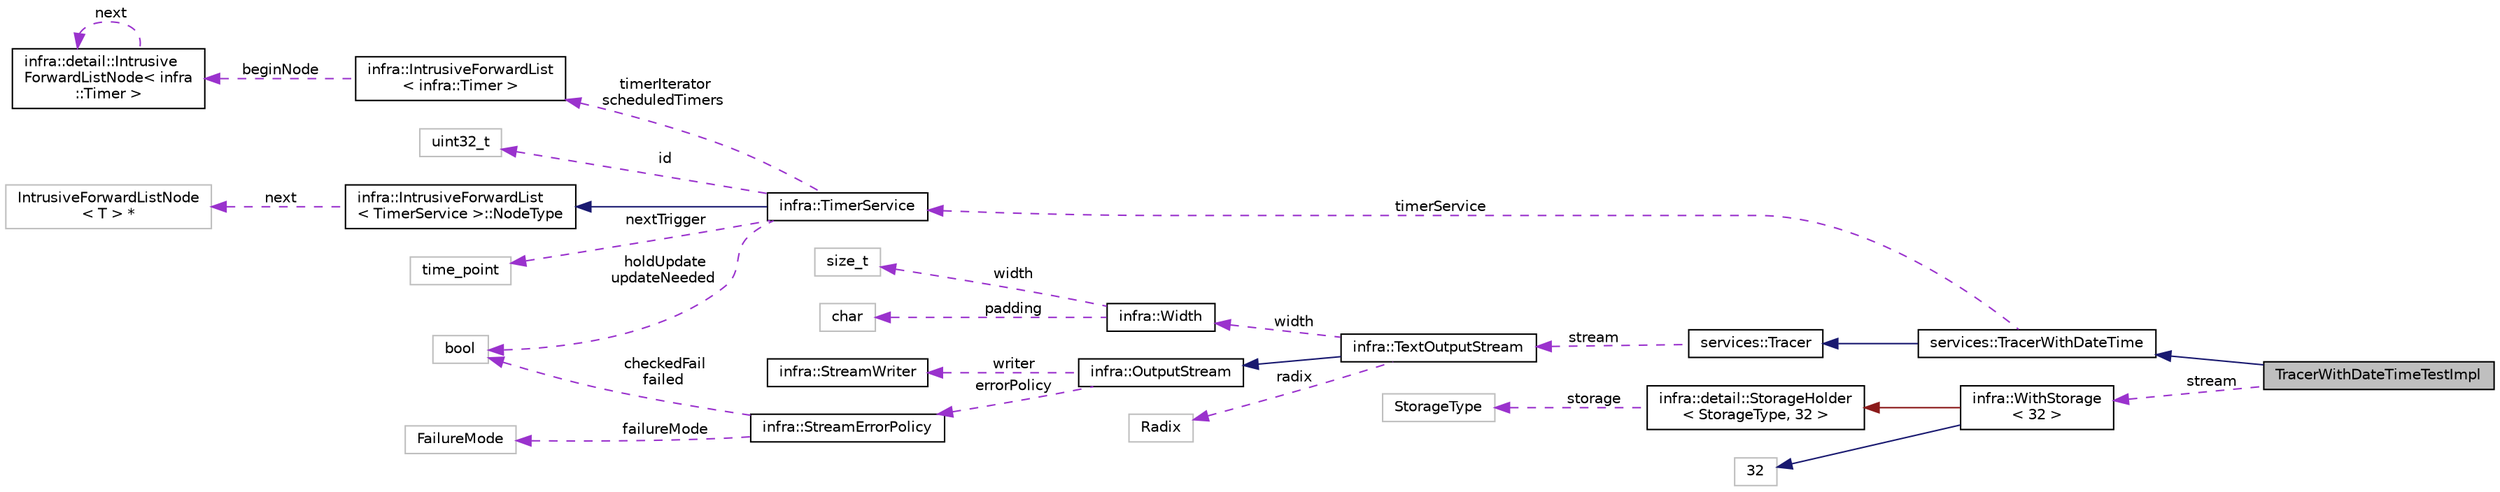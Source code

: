 digraph "TracerWithDateTimeTestImpl"
{
 // INTERACTIVE_SVG=YES
  edge [fontname="Helvetica",fontsize="10",labelfontname="Helvetica",labelfontsize="10"];
  node [fontname="Helvetica",fontsize="10",shape=record];
  rankdir="LR";
  Node3 [label="TracerWithDateTimeTestImpl",height=0.2,width=0.4,color="black", fillcolor="grey75", style="filled", fontcolor="black"];
  Node4 -> Node3 [dir="back",color="midnightblue",fontsize="10",style="solid",fontname="Helvetica"];
  Node4 [label="services::TracerWithDateTime",height=0.2,width=0.4,color="black", fillcolor="white", style="filled",URL="$df/dd7/classservices_1_1_tracer_with_date_time.html"];
  Node5 -> Node4 [dir="back",color="midnightblue",fontsize="10",style="solid",fontname="Helvetica"];
  Node5 [label="services::Tracer",height=0.2,width=0.4,color="black", fillcolor="white", style="filled",URL="$dc/d42/classservices_1_1_tracer.html"];
  Node6 -> Node5 [dir="back",color="darkorchid3",fontsize="10",style="dashed",label=" stream" ,fontname="Helvetica"];
  Node6 [label="infra::TextOutputStream",height=0.2,width=0.4,color="black", fillcolor="white", style="filled",URL="$de/dad/classinfra_1_1_text_output_stream.html"];
  Node7 -> Node6 [dir="back",color="midnightblue",fontsize="10",style="solid",fontname="Helvetica"];
  Node7 [label="infra::OutputStream",height=0.2,width=0.4,color="black", fillcolor="white", style="filled",URL="$d6/d97/classinfra_1_1_output_stream.html"];
  Node8 -> Node7 [dir="back",color="darkorchid3",fontsize="10",style="dashed",label=" errorPolicy" ,fontname="Helvetica"];
  Node8 [label="infra::StreamErrorPolicy",height=0.2,width=0.4,color="black", fillcolor="white", style="filled",URL="$d5/d4a/classinfra_1_1_stream_error_policy.html"];
  Node9 -> Node8 [dir="back",color="darkorchid3",fontsize="10",style="dashed",label=" checkedFail\nfailed" ,fontname="Helvetica"];
  Node9 [label="bool",height=0.2,width=0.4,color="grey75", fillcolor="white", style="filled"];
  Node10 -> Node8 [dir="back",color="darkorchid3",fontsize="10",style="dashed",label=" failureMode" ,fontname="Helvetica"];
  Node10 [label="FailureMode",height=0.2,width=0.4,color="grey75", fillcolor="white", style="filled"];
  Node11 -> Node7 [dir="back",color="darkorchid3",fontsize="10",style="dashed",label=" writer" ,fontname="Helvetica"];
  Node11 [label="infra::StreamWriter",height=0.2,width=0.4,color="black", fillcolor="white", style="filled",URL="$de/dba/classinfra_1_1_stream_writer.html"];
  Node12 -> Node6 [dir="back",color="darkorchid3",fontsize="10",style="dashed",label=" radix" ,fontname="Helvetica"];
  Node12 [label="Radix",height=0.2,width=0.4,color="grey75", fillcolor="white", style="filled"];
  Node13 -> Node6 [dir="back",color="darkorchid3",fontsize="10",style="dashed",label=" width" ,fontname="Helvetica"];
  Node13 [label="infra::Width",height=0.2,width=0.4,color="black", fillcolor="white", style="filled",URL="$d4/daa/structinfra_1_1_width.html"];
  Node14 -> Node13 [dir="back",color="darkorchid3",fontsize="10",style="dashed",label=" padding" ,fontname="Helvetica"];
  Node14 [label="char",height=0.2,width=0.4,color="grey75", fillcolor="white", style="filled"];
  Node15 -> Node13 [dir="back",color="darkorchid3",fontsize="10",style="dashed",label=" width" ,fontname="Helvetica"];
  Node15 [label="size_t",height=0.2,width=0.4,color="grey75", fillcolor="white", style="filled"];
  Node16 -> Node4 [dir="back",color="darkorchid3",fontsize="10",style="dashed",label=" timerService" ,fontname="Helvetica"];
  Node16 [label="infra::TimerService",height=0.2,width=0.4,color="black", fillcolor="white", style="filled",URL="$da/def/classinfra_1_1_timer_service.html"];
  Node17 -> Node16 [dir="back",color="midnightblue",fontsize="10",style="solid",fontname="Helvetica"];
  Node17 [label="infra::IntrusiveForwardList\l\< TimerService \>::NodeType",height=0.2,width=0.4,color="black", fillcolor="white", style="filled",URL="$d7/d4a/classinfra_1_1detail_1_1_intrusive_forward_list_node.html"];
  Node18 -> Node17 [dir="back",color="darkorchid3",fontsize="10",style="dashed",label=" next" ,fontname="Helvetica"];
  Node18 [label="IntrusiveForwardListNode\l\< T \> *",height=0.2,width=0.4,color="grey75", fillcolor="white", style="filled"];
  Node19 -> Node16 [dir="back",color="darkorchid3",fontsize="10",style="dashed",label=" nextTrigger" ,fontname="Helvetica"];
  Node19 [label="time_point",height=0.2,width=0.4,color="grey75", fillcolor="white", style="filled"];
  Node20 -> Node16 [dir="back",color="darkorchid3",fontsize="10",style="dashed",label=" timerIterator\nscheduledTimers" ,fontname="Helvetica"];
  Node20 [label="infra::IntrusiveForwardList\l\< infra::Timer \>",height=0.2,width=0.4,color="black", fillcolor="white", style="filled",URL="$d3/d66/classinfra_1_1_intrusive_forward_list.html"];
  Node21 -> Node20 [dir="back",color="darkorchid3",fontsize="10",style="dashed",label=" beginNode" ,fontname="Helvetica"];
  Node21 [label="infra::detail::Intrusive\lForwardListNode\< infra\l::Timer \>",height=0.2,width=0.4,color="black", fillcolor="white", style="filled",URL="$d7/d4a/classinfra_1_1detail_1_1_intrusive_forward_list_node.html"];
  Node21 -> Node21 [dir="back",color="darkorchid3",fontsize="10",style="dashed",label=" next" ,fontname="Helvetica"];
  Node22 -> Node16 [dir="back",color="darkorchid3",fontsize="10",style="dashed",label=" id" ,fontname="Helvetica"];
  Node22 [label="uint32_t",height=0.2,width=0.4,color="grey75", fillcolor="white", style="filled"];
  Node9 -> Node16 [dir="back",color="darkorchid3",fontsize="10",style="dashed",label=" holdUpdate\nupdateNeeded" ,fontname="Helvetica"];
  Node23 -> Node3 [dir="back",color="darkorchid3",fontsize="10",style="dashed",label=" stream" ,fontname="Helvetica"];
  Node23 [label="infra::WithStorage\l\< 32 \>",height=0.2,width=0.4,color="black", fillcolor="white", style="filled",URL="$d2/d40/classinfra_1_1_with_storage.html"];
  Node24 -> Node23 [dir="back",color="firebrick4",fontsize="10",style="solid",fontname="Helvetica"];
  Node24 [label="infra::detail::StorageHolder\l\< StorageType, 32 \>",height=0.2,width=0.4,color="black", fillcolor="white", style="filled",URL="$d9/d00/classinfra_1_1detail_1_1_storage_holder.html"];
  Node25 -> Node24 [dir="back",color="darkorchid3",fontsize="10",style="dashed",label=" storage" ,fontname="Helvetica"];
  Node25 [label="StorageType",height=0.2,width=0.4,color="grey75", fillcolor="white", style="filled"];
  Node26 -> Node23 [dir="back",color="midnightblue",fontsize="10",style="solid",fontname="Helvetica"];
  Node26 [label="32",height=0.2,width=0.4,color="grey75", fillcolor="white", style="filled"];
}
